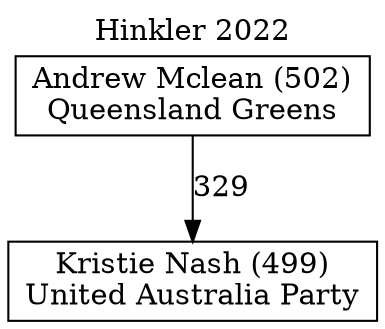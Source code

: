 // House preference flow
digraph "Kristie Nash (499)_Hinkler_2022" {
	graph [label="Hinkler 2022" labelloc=t mclimit=10]
	node [shape=box]
	"Kristie Nash (499)" [label="Kristie Nash (499)
United Australia Party"]
	"Andrew Mclean (502)" [label="Andrew Mclean (502)
Queensland Greens"]
	"Andrew Mclean (502)" -> "Kristie Nash (499)" [label=329]
}
